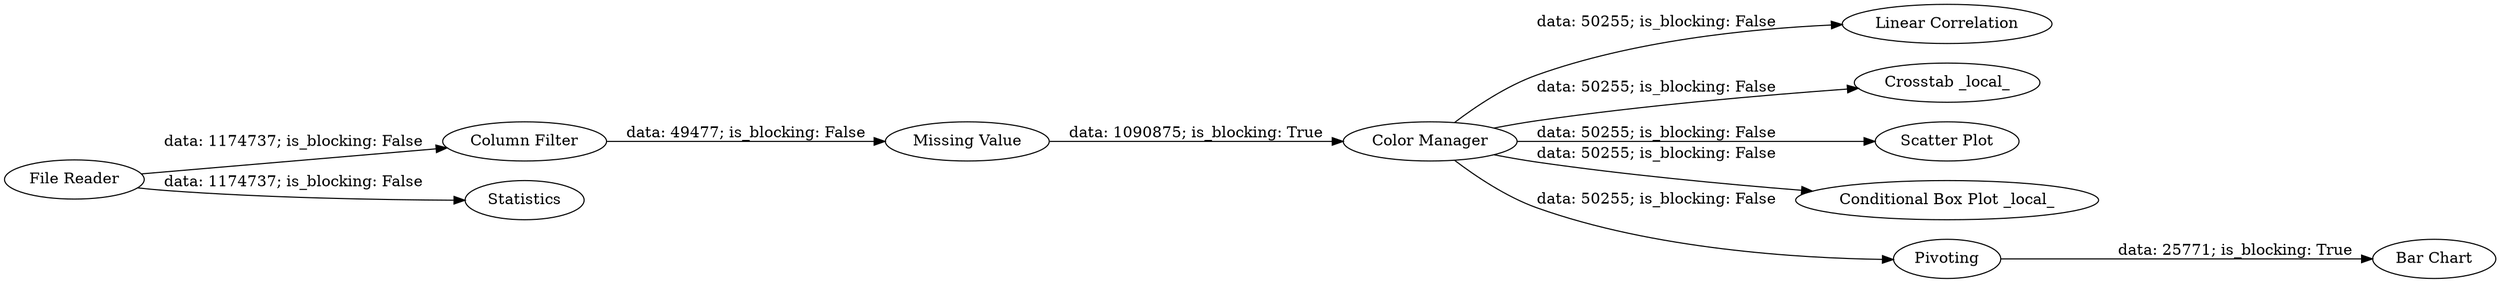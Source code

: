 digraph {
	"6186529548404123272_8" [label="Linear Correlation"]
	"6186529548404123272_7" [label="Crosstab _local_"]
	"6186529548404123272_3" [label="Column Filter"]
	"6186529548404123272_5" [label="Color Manager"]
	"6186529548404123272_1" [label="File Reader"]
	"6186529548404123272_11" [label="Scatter Plot"]
	"6186529548404123272_4" [label="Missing Value"]
	"6186529548404123272_10" [label="Conditional Box Plot _local_"]
	"6186529548404123272_2" [label=Statistics]
	"6186529548404123272_9" [label="Bar Chart"]
	"6186529548404123272_6" [label=Pivoting]
	"6186529548404123272_5" -> "6186529548404123272_10" [label="data: 50255; is_blocking: False"]
	"6186529548404123272_5" -> "6186529548404123272_8" [label="data: 50255; is_blocking: False"]
	"6186529548404123272_5" -> "6186529548404123272_6" [label="data: 50255; is_blocking: False"]
	"6186529548404123272_5" -> "6186529548404123272_11" [label="data: 50255; is_blocking: False"]
	"6186529548404123272_6" -> "6186529548404123272_9" [label="data: 25771; is_blocking: True"]
	"6186529548404123272_1" -> "6186529548404123272_3" [label="data: 1174737; is_blocking: False"]
	"6186529548404123272_5" -> "6186529548404123272_7" [label="data: 50255; is_blocking: False"]
	"6186529548404123272_3" -> "6186529548404123272_4" [label="data: 49477; is_blocking: False"]
	"6186529548404123272_4" -> "6186529548404123272_5" [label="data: 1090875; is_blocking: True"]
	"6186529548404123272_1" -> "6186529548404123272_2" [label="data: 1174737; is_blocking: False"]
	rankdir=LR
}
